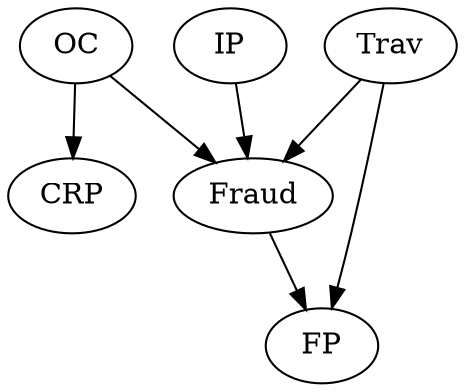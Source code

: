 digraph G {
    OC -> CRP;
    OC -> Fraud;
    IP -> Fraud;
    Trav -> Fraud;
    Trav -> FP;
    Fraud -> FP;
}

